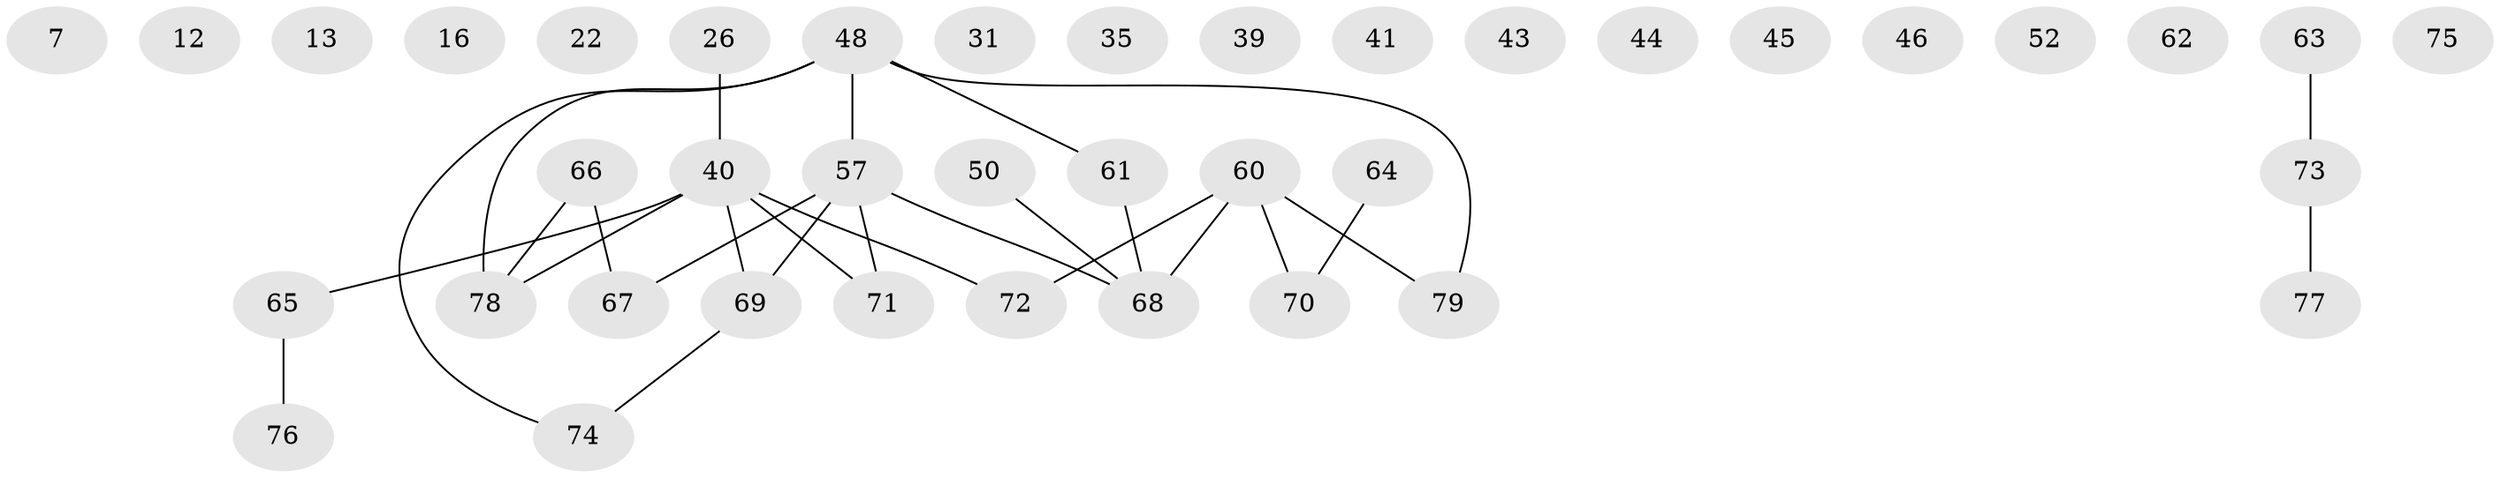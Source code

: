 // original degree distribution, {1: 0.22784810126582278, 2: 0.34177215189873417, 0: 0.189873417721519, 4: 0.11392405063291139, 3: 0.11392405063291139, 7: 0.012658227848101266}
// Generated by graph-tools (version 1.1) at 2025/39/03/09/25 04:39:01]
// undirected, 39 vertices, 28 edges
graph export_dot {
graph [start="1"]
  node [color=gray90,style=filled];
  7;
  12;
  13;
  16;
  22;
  26;
  31;
  35;
  39 [super="+30"];
  40;
  41;
  43;
  44;
  45;
  46;
  48 [super="+4+34+42"];
  50;
  52;
  57 [super="+27+49"];
  60;
  61;
  62;
  63;
  64;
  65;
  66;
  67 [super="+6+18+59"];
  68 [super="+33+1+56"];
  69 [super="+11+51+54"];
  70 [super="+53+2"];
  71;
  72 [super="+55"];
  73;
  74;
  75;
  76;
  77;
  78 [super="+20+36+38+58+24"];
  79;
  26 -- 40;
  40 -- 65;
  40 -- 71;
  40 -- 78 [weight=2];
  40 -- 69;
  40 -- 72;
  48 -- 74;
  48 -- 61;
  48 -- 78 [weight=2];
  48 -- 57;
  48 -- 79;
  50 -- 68;
  57 -- 68 [weight=2];
  57 -- 71;
  57 -- 69;
  57 -- 67;
  60 -- 70;
  60 -- 72;
  60 -- 79;
  60 -- 68;
  61 -- 68;
  63 -- 73;
  64 -- 70;
  65 -- 76;
  66 -- 78;
  66 -- 67;
  69 -- 74;
  73 -- 77;
}
